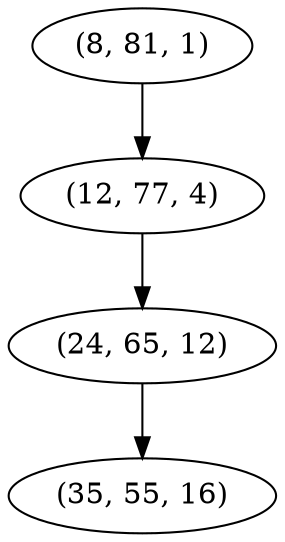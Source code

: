 digraph tree {
    "(8, 81, 1)";
    "(12, 77, 4)";
    "(24, 65, 12)";
    "(35, 55, 16)";
    "(8, 81, 1)" -> "(12, 77, 4)";
    "(12, 77, 4)" -> "(24, 65, 12)";
    "(24, 65, 12)" -> "(35, 55, 16)";
}
